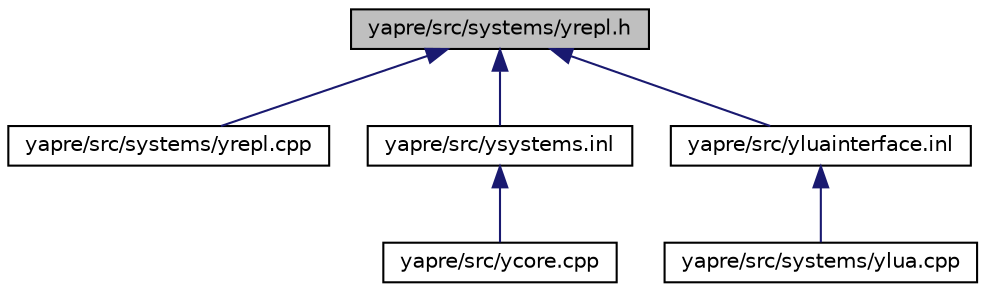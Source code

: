 digraph "yapre/src/systems/yrepl.h"
{
 // LATEX_PDF_SIZE
  bgcolor="transparent";
  edge [fontname="Helvetica",fontsize="10",labelfontname="Helvetica",labelfontsize="10"];
  node [fontname="Helvetica",fontsize="10",shape=record];
  Node1 [label="yapre/src/systems/yrepl.h",height=0.2,width=0.4,color="black", fillcolor="grey75", style="filled", fontcolor="black",tooltip=" "];
  Node1 -> Node2 [dir="back",color="midnightblue",fontsize="10",style="solid",fontname="Helvetica"];
  Node2 [label="yapre/src/systems/yrepl.cpp",height=0.2,width=0.4,color="black",URL="$yrepl_8cpp.html",tooltip=" "];
  Node1 -> Node3 [dir="back",color="midnightblue",fontsize="10",style="solid",fontname="Helvetica"];
  Node3 [label="yapre/src/ysystems.inl",height=0.2,width=0.4,color="black",URL="$ysystems_8inl.html",tooltip=" "];
  Node3 -> Node4 [dir="back",color="midnightblue",fontsize="10",style="solid",fontname="Helvetica"];
  Node4 [label="yapre/src/ycore.cpp",height=0.2,width=0.4,color="black",URL="$ycore_8cpp.html",tooltip=" "];
  Node1 -> Node5 [dir="back",color="midnightblue",fontsize="10",style="solid",fontname="Helvetica"];
  Node5 [label="yapre/src/yluainterface.inl",height=0.2,width=0.4,color="black",URL="$yluainterface_8inl.html",tooltip=" "];
  Node5 -> Node6 [dir="back",color="midnightblue",fontsize="10",style="solid",fontname="Helvetica"];
  Node6 [label="yapre/src/systems/ylua.cpp",height=0.2,width=0.4,color="black",URL="$ylua_8cpp.html",tooltip=" "];
}
